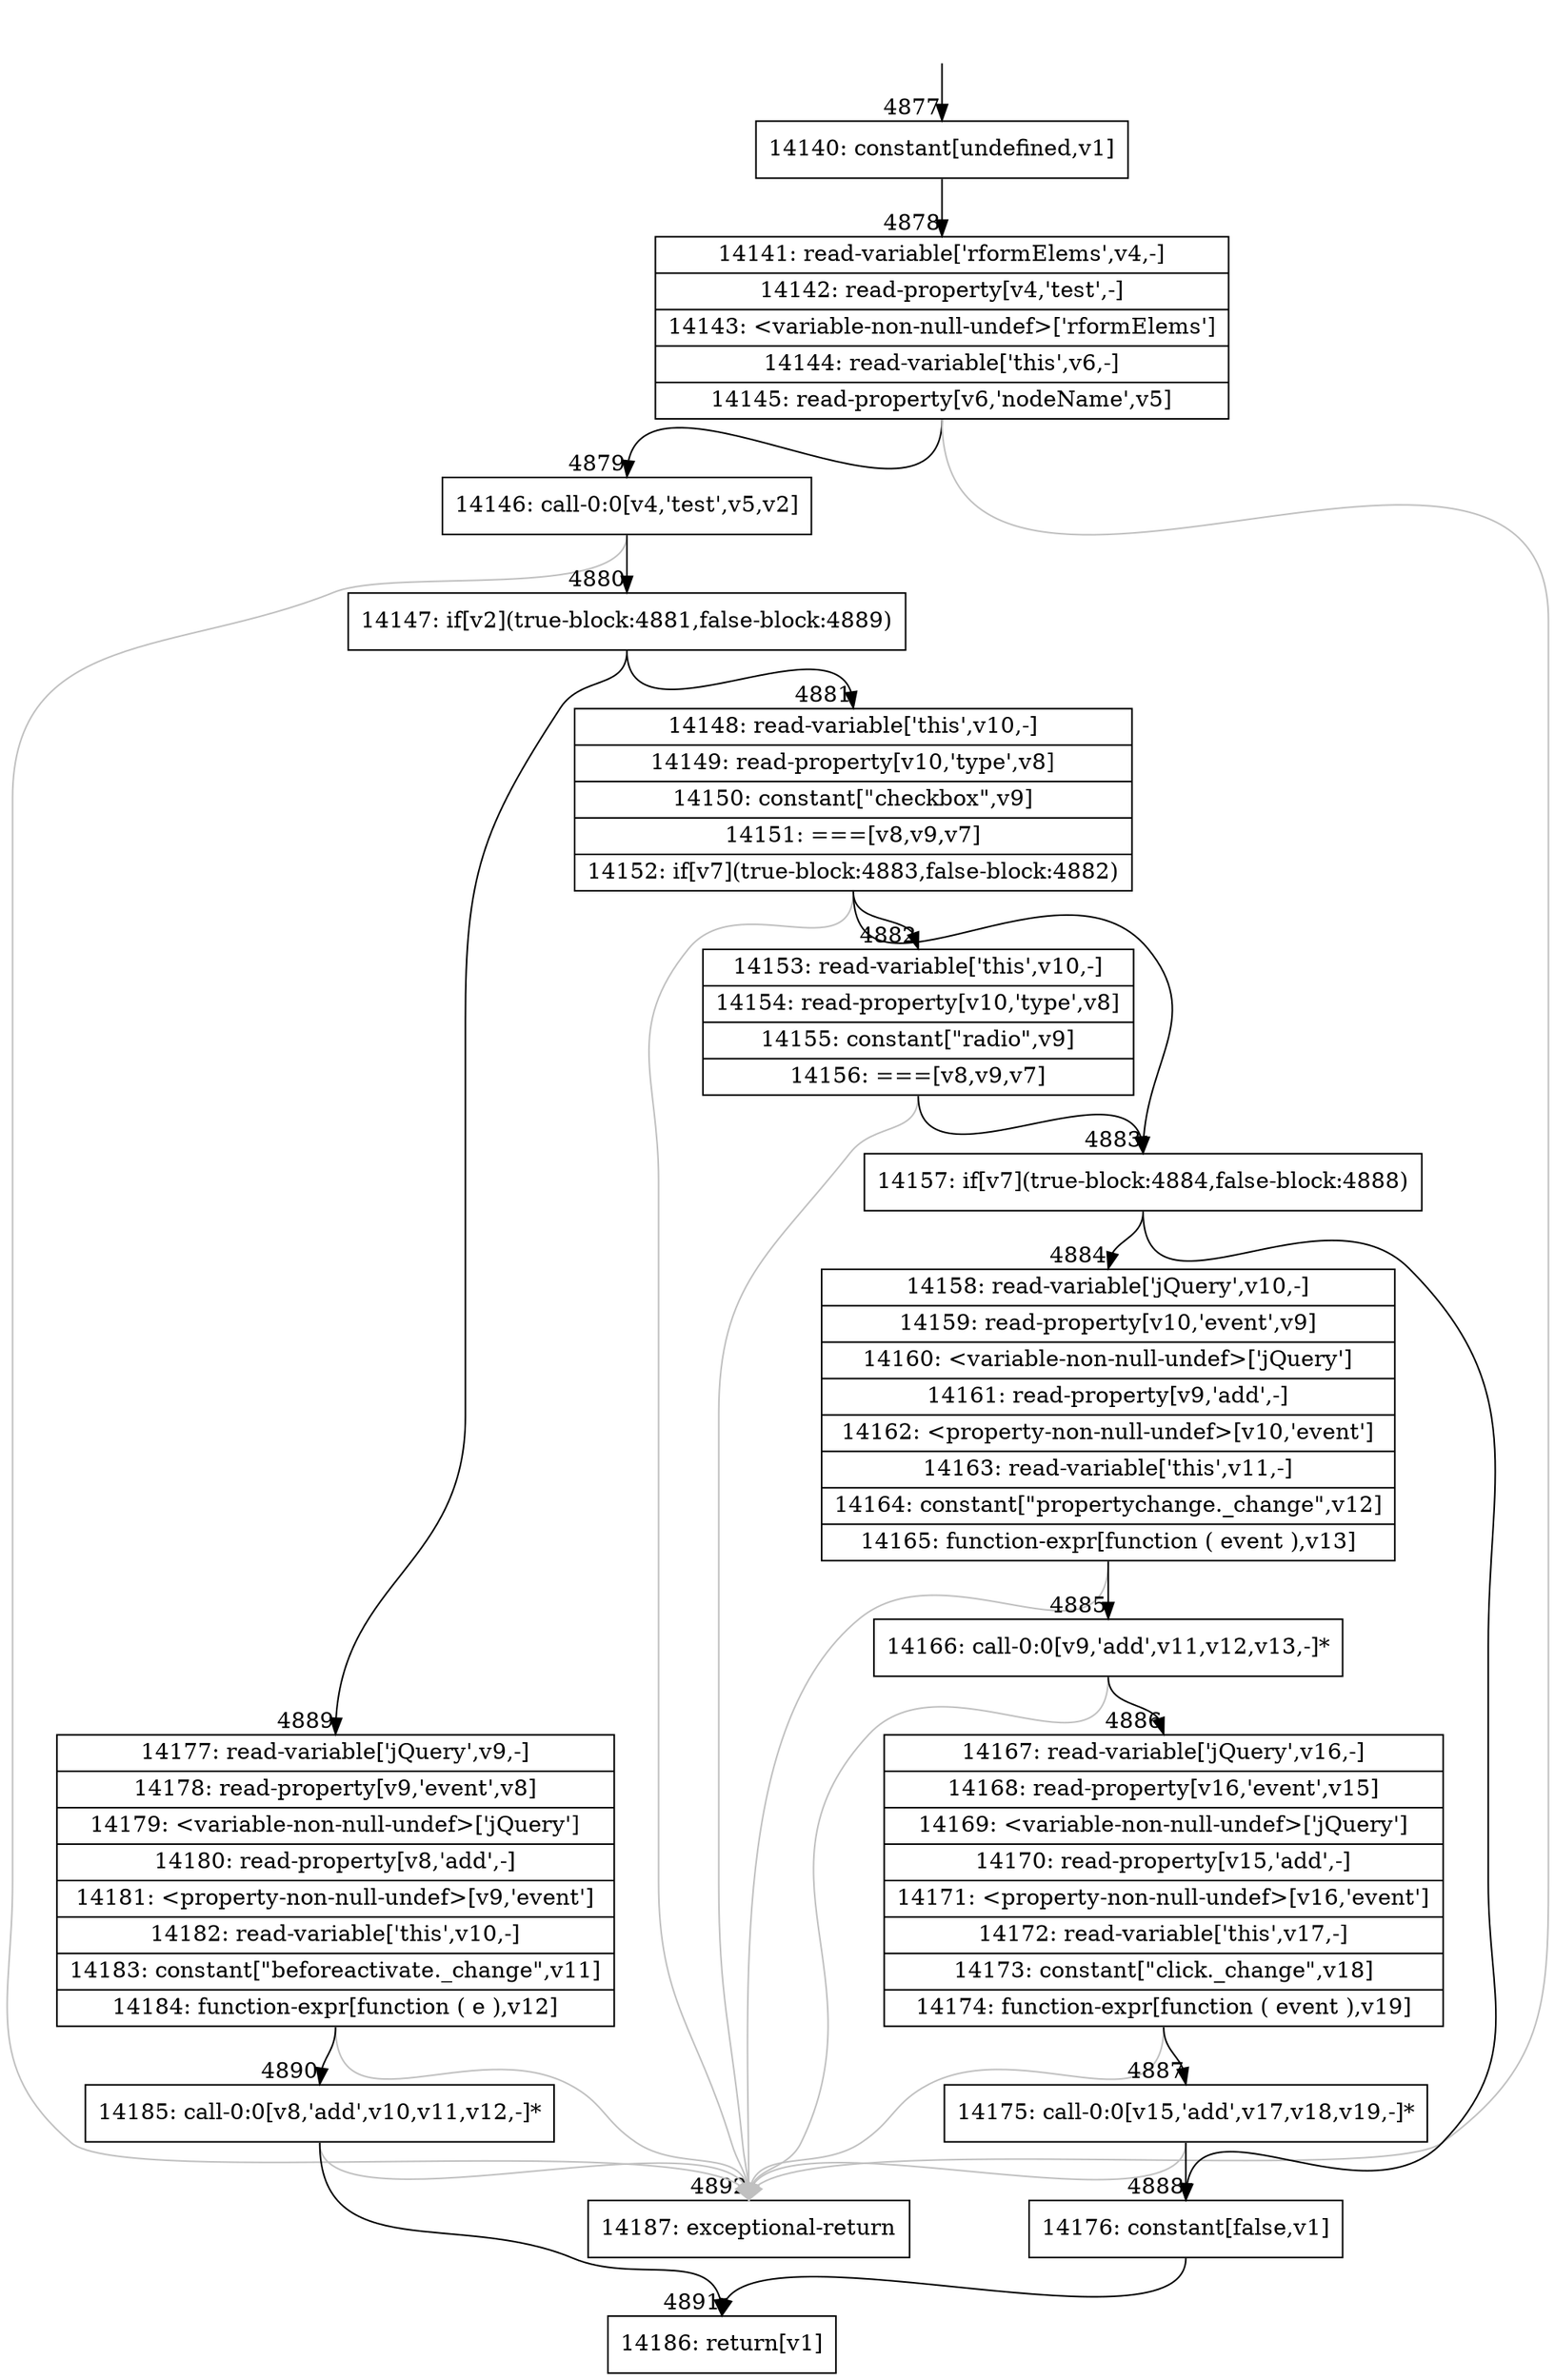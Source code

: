 digraph {
rankdir="TD"
BB_entry304[shape=none,label=""];
BB_entry304 -> BB4877 [tailport=s, headport=n, headlabel="    4877"]
BB4877 [shape=record label="{14140: constant[undefined,v1]}" ] 
BB4877 -> BB4878 [tailport=s, headport=n, headlabel="      4878"]
BB4878 [shape=record label="{14141: read-variable['rformElems',v4,-]|14142: read-property[v4,'test',-]|14143: \<variable-non-null-undef\>['rformElems']|14144: read-variable['this',v6,-]|14145: read-property[v6,'nodeName',v5]}" ] 
BB4878 -> BB4879 [tailport=s, headport=n, headlabel="      4879"]
BB4878 -> BB4892 [tailport=s, headport=n, color=gray, headlabel="      4892"]
BB4879 [shape=record label="{14146: call-0:0[v4,'test',v5,v2]}" ] 
BB4879 -> BB4880 [tailport=s, headport=n, headlabel="      4880"]
BB4879 -> BB4892 [tailport=s, headport=n, color=gray]
BB4880 [shape=record label="{14147: if[v2](true-block:4881,false-block:4889)}" ] 
BB4880 -> BB4881 [tailport=s, headport=n, headlabel="      4881"]
BB4880 -> BB4889 [tailport=s, headport=n, headlabel="      4889"]
BB4881 [shape=record label="{14148: read-variable['this',v10,-]|14149: read-property[v10,'type',v8]|14150: constant[\"checkbox\",v9]|14151: ===[v8,v9,v7]|14152: if[v7](true-block:4883,false-block:4882)}" ] 
BB4881 -> BB4883 [tailport=s, headport=n, headlabel="      4883"]
BB4881 -> BB4882 [tailport=s, headport=n, headlabel="      4882"]
BB4881 -> BB4892 [tailport=s, headport=n, color=gray]
BB4882 [shape=record label="{14153: read-variable['this',v10,-]|14154: read-property[v10,'type',v8]|14155: constant[\"radio\",v9]|14156: ===[v8,v9,v7]}" ] 
BB4882 -> BB4883 [tailport=s, headport=n]
BB4882 -> BB4892 [tailport=s, headport=n, color=gray]
BB4883 [shape=record label="{14157: if[v7](true-block:4884,false-block:4888)}" ] 
BB4883 -> BB4884 [tailport=s, headport=n, headlabel="      4884"]
BB4883 -> BB4888 [tailport=s, headport=n, headlabel="      4888"]
BB4884 [shape=record label="{14158: read-variable['jQuery',v10,-]|14159: read-property[v10,'event',v9]|14160: \<variable-non-null-undef\>['jQuery']|14161: read-property[v9,'add',-]|14162: \<property-non-null-undef\>[v10,'event']|14163: read-variable['this',v11,-]|14164: constant[\"propertychange._change\",v12]|14165: function-expr[function ( event ),v13]}" ] 
BB4884 -> BB4885 [tailport=s, headport=n, headlabel="      4885"]
BB4884 -> BB4892 [tailport=s, headport=n, color=gray]
BB4885 [shape=record label="{14166: call-0:0[v9,'add',v11,v12,v13,-]*}" ] 
BB4885 -> BB4886 [tailport=s, headport=n, headlabel="      4886"]
BB4885 -> BB4892 [tailport=s, headport=n, color=gray]
BB4886 [shape=record label="{14167: read-variable['jQuery',v16,-]|14168: read-property[v16,'event',v15]|14169: \<variable-non-null-undef\>['jQuery']|14170: read-property[v15,'add',-]|14171: \<property-non-null-undef\>[v16,'event']|14172: read-variable['this',v17,-]|14173: constant[\"click._change\",v18]|14174: function-expr[function ( event ),v19]}" ] 
BB4886 -> BB4887 [tailport=s, headport=n, headlabel="      4887"]
BB4886 -> BB4892 [tailport=s, headport=n, color=gray]
BB4887 [shape=record label="{14175: call-0:0[v15,'add',v17,v18,v19,-]*}" ] 
BB4887 -> BB4888 [tailport=s, headport=n]
BB4887 -> BB4892 [tailport=s, headport=n, color=gray]
BB4888 [shape=record label="{14176: constant[false,v1]}" ] 
BB4888 -> BB4891 [tailport=s, headport=n, headlabel="      4891"]
BB4889 [shape=record label="{14177: read-variable['jQuery',v9,-]|14178: read-property[v9,'event',v8]|14179: \<variable-non-null-undef\>['jQuery']|14180: read-property[v8,'add',-]|14181: \<property-non-null-undef\>[v9,'event']|14182: read-variable['this',v10,-]|14183: constant[\"beforeactivate._change\",v11]|14184: function-expr[function ( e ),v12]}" ] 
BB4889 -> BB4890 [tailport=s, headport=n, headlabel="      4890"]
BB4889 -> BB4892 [tailport=s, headport=n, color=gray]
BB4890 [shape=record label="{14185: call-0:0[v8,'add',v10,v11,v12,-]*}" ] 
BB4890 -> BB4891 [tailport=s, headport=n]
BB4890 -> BB4892 [tailport=s, headport=n, color=gray]
BB4891 [shape=record label="{14186: return[v1]}" ] 
BB4892 [shape=record label="{14187: exceptional-return}" ] 
}
